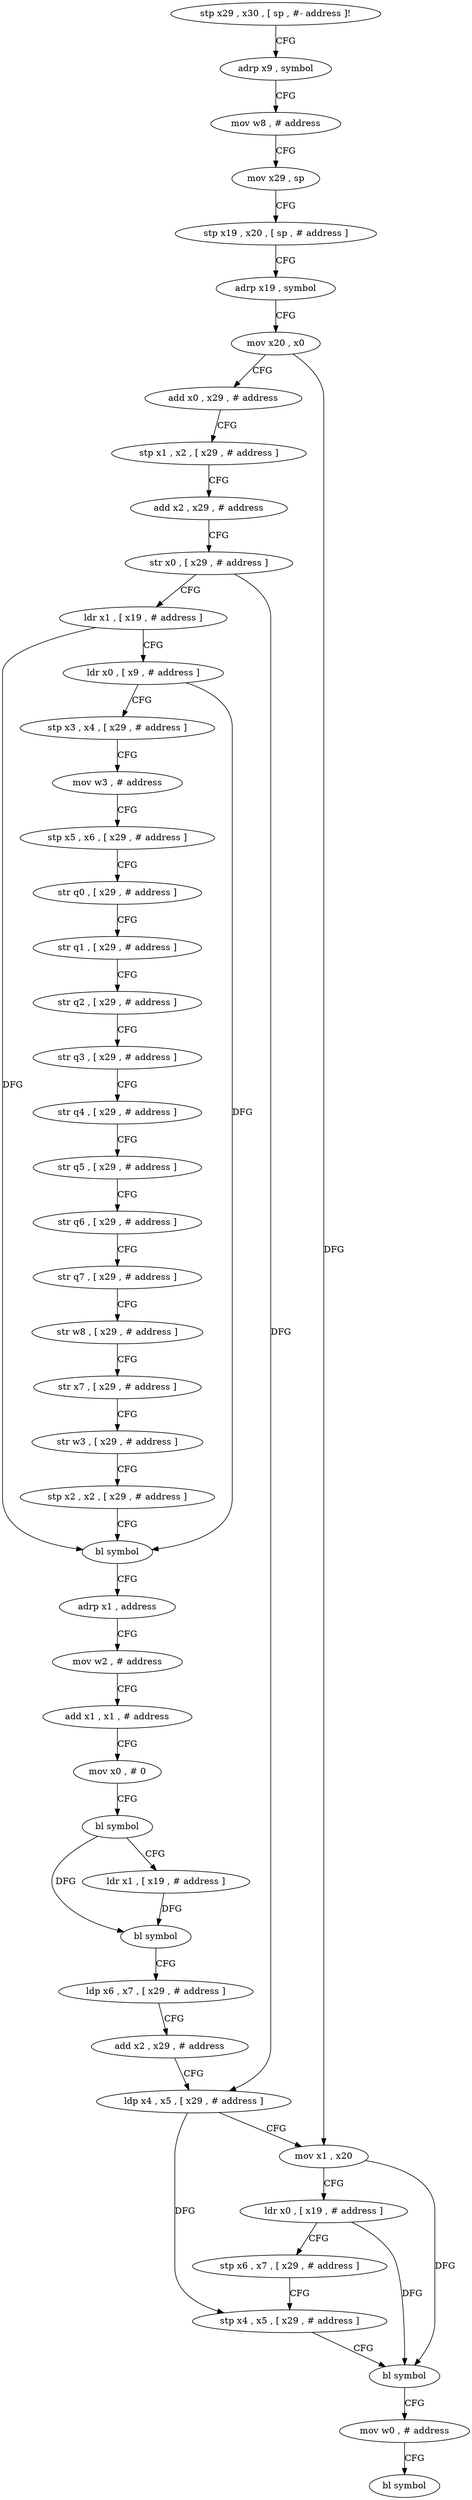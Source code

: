 digraph "func" {
"4214280" [label = "stp x29 , x30 , [ sp , #- address ]!" ]
"4214284" [label = "adrp x9 , symbol" ]
"4214288" [label = "mov w8 , # address" ]
"4214292" [label = "mov x29 , sp" ]
"4214296" [label = "stp x19 , x20 , [ sp , # address ]" ]
"4214300" [label = "adrp x19 , symbol" ]
"4214304" [label = "mov x20 , x0" ]
"4214308" [label = "add x0 , x29 , # address" ]
"4214312" [label = "stp x1 , x2 , [ x29 , # address ]" ]
"4214316" [label = "add x2 , x29 , # address" ]
"4214320" [label = "str x0 , [ x29 , # address ]" ]
"4214324" [label = "ldr x1 , [ x19 , # address ]" ]
"4214328" [label = "ldr x0 , [ x9 , # address ]" ]
"4214332" [label = "stp x3 , x4 , [ x29 , # address ]" ]
"4214336" [label = "mov w3 , # address" ]
"4214340" [label = "stp x5 , x6 , [ x29 , # address ]" ]
"4214344" [label = "str q0 , [ x29 , # address ]" ]
"4214348" [label = "str q1 , [ x29 , # address ]" ]
"4214352" [label = "str q2 , [ x29 , # address ]" ]
"4214356" [label = "str q3 , [ x29 , # address ]" ]
"4214360" [label = "str q4 , [ x29 , # address ]" ]
"4214364" [label = "str q5 , [ x29 , # address ]" ]
"4214368" [label = "str q6 , [ x29 , # address ]" ]
"4214372" [label = "str q7 , [ x29 , # address ]" ]
"4214376" [label = "str w8 , [ x29 , # address ]" ]
"4214380" [label = "str x7 , [ x29 , # address ]" ]
"4214384" [label = "str w3 , [ x29 , # address ]" ]
"4214388" [label = "stp x2 , x2 , [ x29 , # address ]" ]
"4214392" [label = "bl symbol" ]
"4214396" [label = "adrp x1 , address" ]
"4214400" [label = "mov w2 , # address" ]
"4214404" [label = "add x1 , x1 , # address" ]
"4214408" [label = "mov x0 , # 0" ]
"4214412" [label = "bl symbol" ]
"4214416" [label = "ldr x1 , [ x19 , # address ]" ]
"4214420" [label = "bl symbol" ]
"4214424" [label = "ldp x6 , x7 , [ x29 , # address ]" ]
"4214428" [label = "add x2 , x29 , # address" ]
"4214432" [label = "ldp x4 , x5 , [ x29 , # address ]" ]
"4214436" [label = "mov x1 , x20" ]
"4214440" [label = "ldr x0 , [ x19 , # address ]" ]
"4214444" [label = "stp x6 , x7 , [ x29 , # address ]" ]
"4214448" [label = "stp x4 , x5 , [ x29 , # address ]" ]
"4214452" [label = "bl symbol" ]
"4214456" [label = "mov w0 , # address" ]
"4214460" [label = "bl symbol" ]
"4214280" -> "4214284" [ label = "CFG" ]
"4214284" -> "4214288" [ label = "CFG" ]
"4214288" -> "4214292" [ label = "CFG" ]
"4214292" -> "4214296" [ label = "CFG" ]
"4214296" -> "4214300" [ label = "CFG" ]
"4214300" -> "4214304" [ label = "CFG" ]
"4214304" -> "4214308" [ label = "CFG" ]
"4214304" -> "4214436" [ label = "DFG" ]
"4214308" -> "4214312" [ label = "CFG" ]
"4214312" -> "4214316" [ label = "CFG" ]
"4214316" -> "4214320" [ label = "CFG" ]
"4214320" -> "4214324" [ label = "CFG" ]
"4214320" -> "4214432" [ label = "DFG" ]
"4214324" -> "4214328" [ label = "CFG" ]
"4214324" -> "4214392" [ label = "DFG" ]
"4214328" -> "4214332" [ label = "CFG" ]
"4214328" -> "4214392" [ label = "DFG" ]
"4214332" -> "4214336" [ label = "CFG" ]
"4214336" -> "4214340" [ label = "CFG" ]
"4214340" -> "4214344" [ label = "CFG" ]
"4214344" -> "4214348" [ label = "CFG" ]
"4214348" -> "4214352" [ label = "CFG" ]
"4214352" -> "4214356" [ label = "CFG" ]
"4214356" -> "4214360" [ label = "CFG" ]
"4214360" -> "4214364" [ label = "CFG" ]
"4214364" -> "4214368" [ label = "CFG" ]
"4214368" -> "4214372" [ label = "CFG" ]
"4214372" -> "4214376" [ label = "CFG" ]
"4214376" -> "4214380" [ label = "CFG" ]
"4214380" -> "4214384" [ label = "CFG" ]
"4214384" -> "4214388" [ label = "CFG" ]
"4214388" -> "4214392" [ label = "CFG" ]
"4214392" -> "4214396" [ label = "CFG" ]
"4214396" -> "4214400" [ label = "CFG" ]
"4214400" -> "4214404" [ label = "CFG" ]
"4214404" -> "4214408" [ label = "CFG" ]
"4214408" -> "4214412" [ label = "CFG" ]
"4214412" -> "4214416" [ label = "CFG" ]
"4214412" -> "4214420" [ label = "DFG" ]
"4214416" -> "4214420" [ label = "DFG" ]
"4214420" -> "4214424" [ label = "CFG" ]
"4214424" -> "4214428" [ label = "CFG" ]
"4214428" -> "4214432" [ label = "CFG" ]
"4214432" -> "4214436" [ label = "CFG" ]
"4214432" -> "4214448" [ label = "DFG" ]
"4214436" -> "4214440" [ label = "CFG" ]
"4214436" -> "4214452" [ label = "DFG" ]
"4214440" -> "4214444" [ label = "CFG" ]
"4214440" -> "4214452" [ label = "DFG" ]
"4214444" -> "4214448" [ label = "CFG" ]
"4214448" -> "4214452" [ label = "CFG" ]
"4214452" -> "4214456" [ label = "CFG" ]
"4214456" -> "4214460" [ label = "CFG" ]
}
